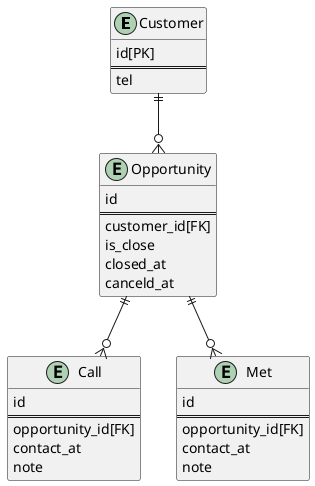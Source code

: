@startuml
entity "Customer" {
  id[PK]
  ==
  tel
}

entity "Opportunity" {
  id
  ==
  customer_id[FK]
  is_close
  closed_at
  canceld_at
}

entity "Call" {
  id
  ==
  opportunity_id[FK]
  contact_at
  note
}

entity "Met" {
  id
  ==
  opportunity_id[FK]
  contact_at
  note
}

Customer ||--o{ Opportunity
Opportunity ||--o{ Call
Opportunity ||--o{ Met
@enduml